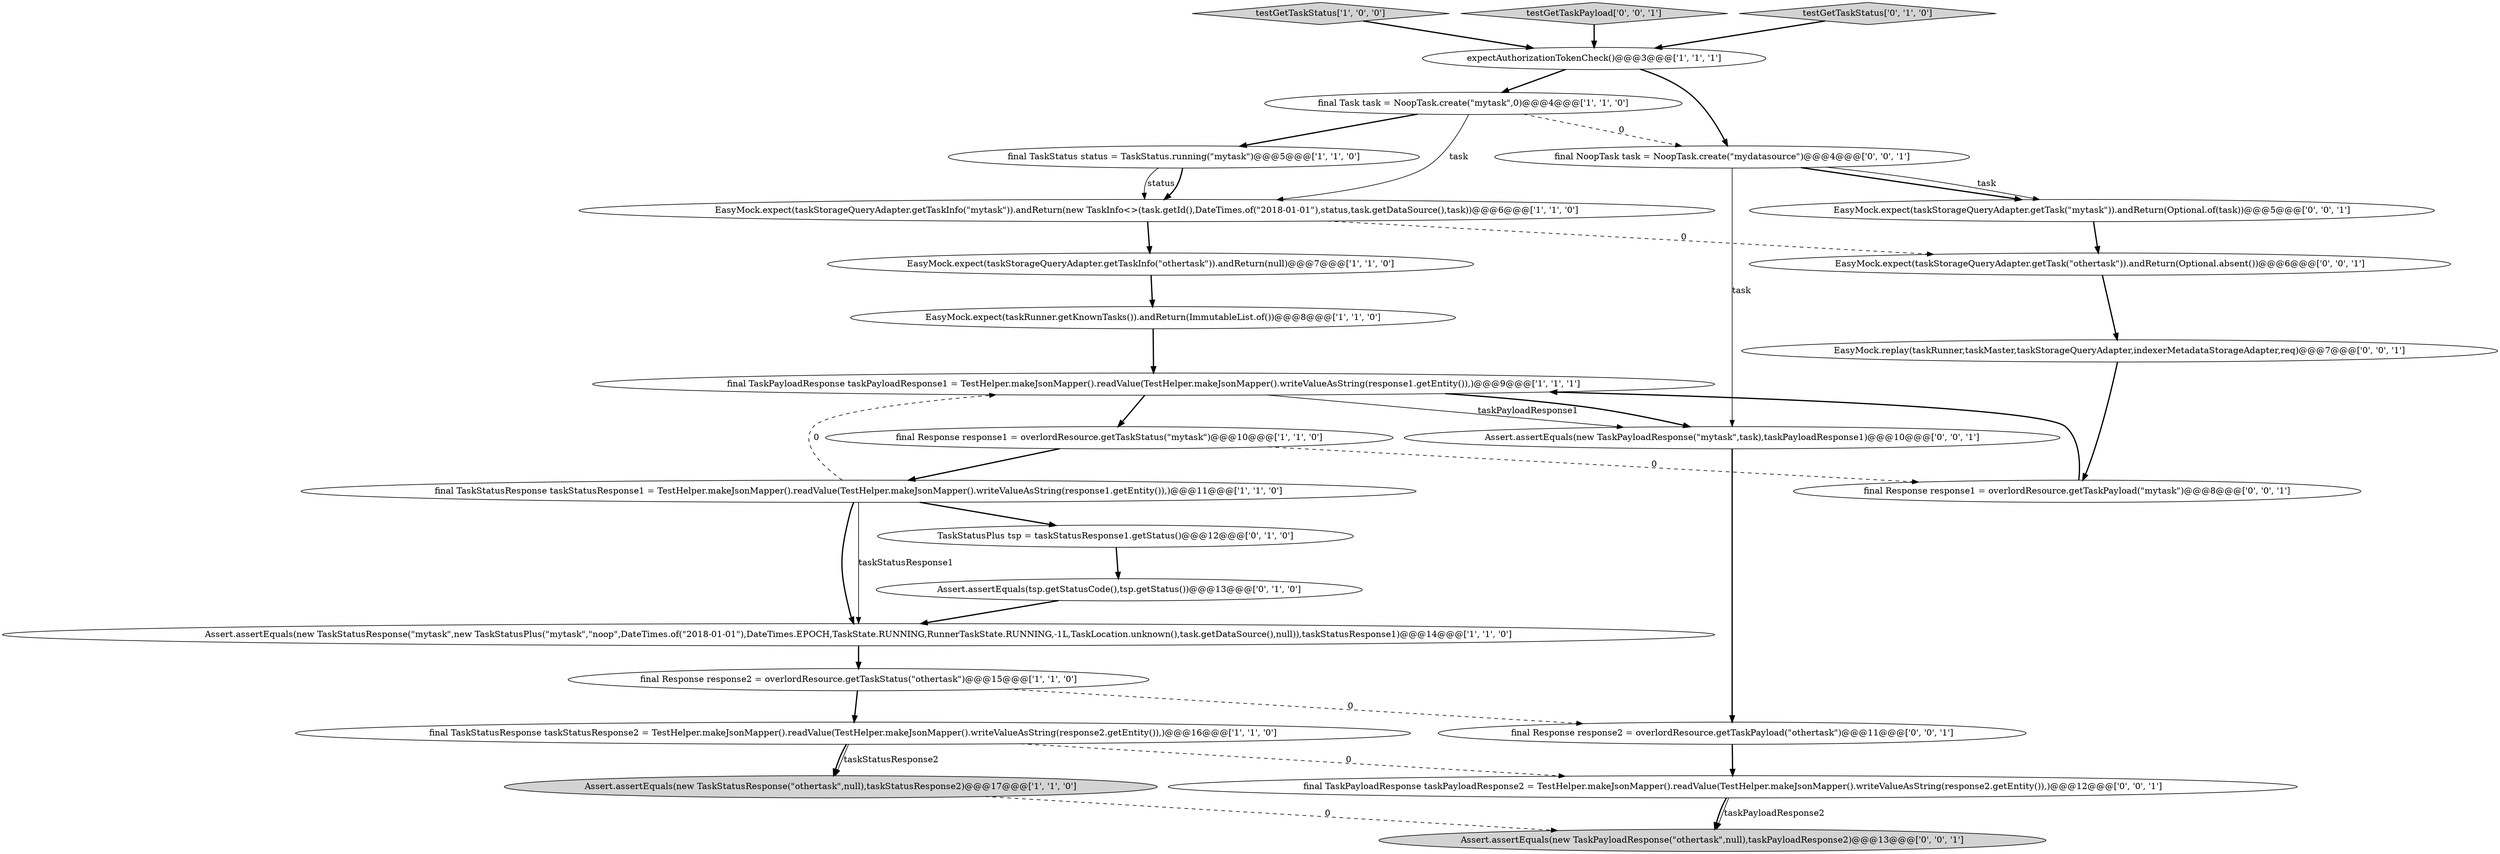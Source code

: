digraph {
13 [style = filled, label = "expectAuthorizationTokenCheck()@@@3@@@['1', '1', '1']", fillcolor = white, shape = ellipse image = "AAA0AAABBB1BBB"];
6 [style = filled, label = "final TaskStatusResponse taskStatusResponse1 = TestHelper.makeJsonMapper().readValue(TestHelper.makeJsonMapper().writeValueAsString(response1.getEntity()),)@@@11@@@['1', '1', '0']", fillcolor = white, shape = ellipse image = "AAA0AAABBB1BBB"];
19 [style = filled, label = "final Response response1 = overlordResource.getTaskPayload(\"mytask\")@@@8@@@['0', '0', '1']", fillcolor = white, shape = ellipse image = "AAA0AAABBB3BBB"];
18 [style = filled, label = "final Response response2 = overlordResource.getTaskPayload(\"othertask\")@@@11@@@['0', '0', '1']", fillcolor = white, shape = ellipse image = "AAA0AAABBB3BBB"];
7 [style = filled, label = "EasyMock.expect(taskStorageQueryAdapter.getTaskInfo(\"mytask\")).andReturn(new TaskInfo<>(task.getId(),DateTimes.of(\"2018-01-01\"),status,task.getDataSource(),task))@@@6@@@['1', '1', '0']", fillcolor = white, shape = ellipse image = "AAA0AAABBB1BBB"];
8 [style = filled, label = "EasyMock.expect(taskStorageQueryAdapter.getTaskInfo(\"othertask\")).andReturn(null)@@@7@@@['1', '1', '0']", fillcolor = white, shape = ellipse image = "AAA0AAABBB1BBB"];
10 [style = filled, label = "Assert.assertEquals(new TaskStatusResponse(\"othertask\",null),taskStatusResponse2)@@@17@@@['1', '1', '0']", fillcolor = lightgray, shape = ellipse image = "AAA0AAABBB1BBB"];
12 [style = filled, label = "Assert.assertEquals(new TaskStatusResponse(\"mytask\",new TaskStatusPlus(\"mytask\",\"noop\",DateTimes.of(\"2018-01-01\"),DateTimes.EPOCH,TaskState.RUNNING,RunnerTaskState.RUNNING,-1L,TaskLocation.unknown(),task.getDataSource(),null)),taskStatusResponse1)@@@14@@@['1', '1', '0']", fillcolor = white, shape = ellipse image = "AAA0AAABBB1BBB"];
3 [style = filled, label = "testGetTaskStatus['1', '0', '0']", fillcolor = lightgray, shape = diamond image = "AAA0AAABBB1BBB"];
26 [style = filled, label = "final TaskPayloadResponse taskPayloadResponse2 = TestHelper.makeJsonMapper().readValue(TestHelper.makeJsonMapper().writeValueAsString(response2.getEntity()),)@@@12@@@['0', '0', '1']", fillcolor = white, shape = ellipse image = "AAA0AAABBB3BBB"];
5 [style = filled, label = "final Response response2 = overlordResource.getTaskStatus(\"othertask\")@@@15@@@['1', '1', '0']", fillcolor = white, shape = ellipse image = "AAA0AAABBB1BBB"];
9 [style = filled, label = "final TaskPayloadResponse taskPayloadResponse1 = TestHelper.makeJsonMapper().readValue(TestHelper.makeJsonMapper().writeValueAsString(response1.getEntity()),)@@@9@@@['1', '1', '1']", fillcolor = white, shape = ellipse image = "AAA0AAABBB1BBB"];
21 [style = filled, label = "Assert.assertEquals(new TaskPayloadResponse(\"mytask\",task),taskPayloadResponse1)@@@10@@@['0', '0', '1']", fillcolor = white, shape = ellipse image = "AAA0AAABBB3BBB"];
2 [style = filled, label = "final TaskStatusResponse taskStatusResponse2 = TestHelper.makeJsonMapper().readValue(TestHelper.makeJsonMapper().writeValueAsString(response2.getEntity()),)@@@16@@@['1', '1', '0']", fillcolor = white, shape = ellipse image = "AAA0AAABBB1BBB"];
23 [style = filled, label = "EasyMock.replay(taskRunner,taskMaster,taskStorageQueryAdapter,indexerMetadataStorageAdapter,req)@@@7@@@['0', '0', '1']", fillcolor = white, shape = ellipse image = "AAA0AAABBB3BBB"];
1 [style = filled, label = "final TaskStatus status = TaskStatus.running(\"mytask\")@@@5@@@['1', '1', '0']", fillcolor = white, shape = ellipse image = "AAA0AAABBB1BBB"];
17 [style = filled, label = "testGetTaskPayload['0', '0', '1']", fillcolor = lightgray, shape = diamond image = "AAA0AAABBB3BBB"];
16 [style = filled, label = "testGetTaskStatus['0', '1', '0']", fillcolor = lightgray, shape = diamond image = "AAA0AAABBB2BBB"];
15 [style = filled, label = "TaskStatusPlus tsp = taskStatusResponse1.getStatus()@@@12@@@['0', '1', '0']", fillcolor = white, shape = ellipse image = "AAA1AAABBB2BBB"];
11 [style = filled, label = "final Task task = NoopTask.create(\"mytask\",0)@@@4@@@['1', '1', '0']", fillcolor = white, shape = ellipse image = "AAA0AAABBB1BBB"];
25 [style = filled, label = "EasyMock.expect(taskStorageQueryAdapter.getTask(\"othertask\")).andReturn(Optional.absent())@@@6@@@['0', '0', '1']", fillcolor = white, shape = ellipse image = "AAA0AAABBB3BBB"];
24 [style = filled, label = "Assert.assertEquals(new TaskPayloadResponse(\"othertask\",null),taskPayloadResponse2)@@@13@@@['0', '0', '1']", fillcolor = lightgray, shape = ellipse image = "AAA0AAABBB3BBB"];
4 [style = filled, label = "EasyMock.expect(taskRunner.getKnownTasks()).andReturn(ImmutableList.of())@@@8@@@['1', '1', '0']", fillcolor = white, shape = ellipse image = "AAA0AAABBB1BBB"];
22 [style = filled, label = "final NoopTask task = NoopTask.create(\"mydatasource\")@@@4@@@['0', '0', '1']", fillcolor = white, shape = ellipse image = "AAA0AAABBB3BBB"];
0 [style = filled, label = "final Response response1 = overlordResource.getTaskStatus(\"mytask\")@@@10@@@['1', '1', '0']", fillcolor = white, shape = ellipse image = "AAA0AAABBB1BBB"];
14 [style = filled, label = "Assert.assertEquals(tsp.getStatusCode(),tsp.getStatus())@@@13@@@['0', '1', '0']", fillcolor = white, shape = ellipse image = "AAA1AAABBB2BBB"];
20 [style = filled, label = "EasyMock.expect(taskStorageQueryAdapter.getTask(\"mytask\")).andReturn(Optional.of(task))@@@5@@@['0', '0', '1']", fillcolor = white, shape = ellipse image = "AAA0AAABBB3BBB"];
0->6 [style = bold, label=""];
5->2 [style = bold, label=""];
25->23 [style = bold, label=""];
9->21 [style = solid, label="taskPayloadResponse1"];
0->19 [style = dashed, label="0"];
26->24 [style = bold, label=""];
11->7 [style = solid, label="task"];
7->8 [style = bold, label=""];
19->9 [style = bold, label=""];
23->19 [style = bold, label=""];
8->4 [style = bold, label=""];
6->15 [style = bold, label=""];
1->7 [style = solid, label="status"];
2->26 [style = dashed, label="0"];
13->22 [style = bold, label=""];
14->12 [style = bold, label=""];
11->1 [style = bold, label=""];
2->10 [style = bold, label=""];
9->0 [style = bold, label=""];
9->21 [style = bold, label=""];
22->20 [style = bold, label=""];
6->9 [style = dashed, label="0"];
16->13 [style = bold, label=""];
7->25 [style = dashed, label="0"];
3->13 [style = bold, label=""];
18->26 [style = bold, label=""];
5->18 [style = dashed, label="0"];
11->22 [style = dashed, label="0"];
20->25 [style = bold, label=""];
22->20 [style = solid, label="task"];
12->5 [style = bold, label=""];
13->11 [style = bold, label=""];
10->24 [style = dashed, label="0"];
15->14 [style = bold, label=""];
21->18 [style = bold, label=""];
26->24 [style = solid, label="taskPayloadResponse2"];
17->13 [style = bold, label=""];
4->9 [style = bold, label=""];
6->12 [style = bold, label=""];
6->12 [style = solid, label="taskStatusResponse1"];
1->7 [style = bold, label=""];
2->10 [style = solid, label="taskStatusResponse2"];
22->21 [style = solid, label="task"];
}

